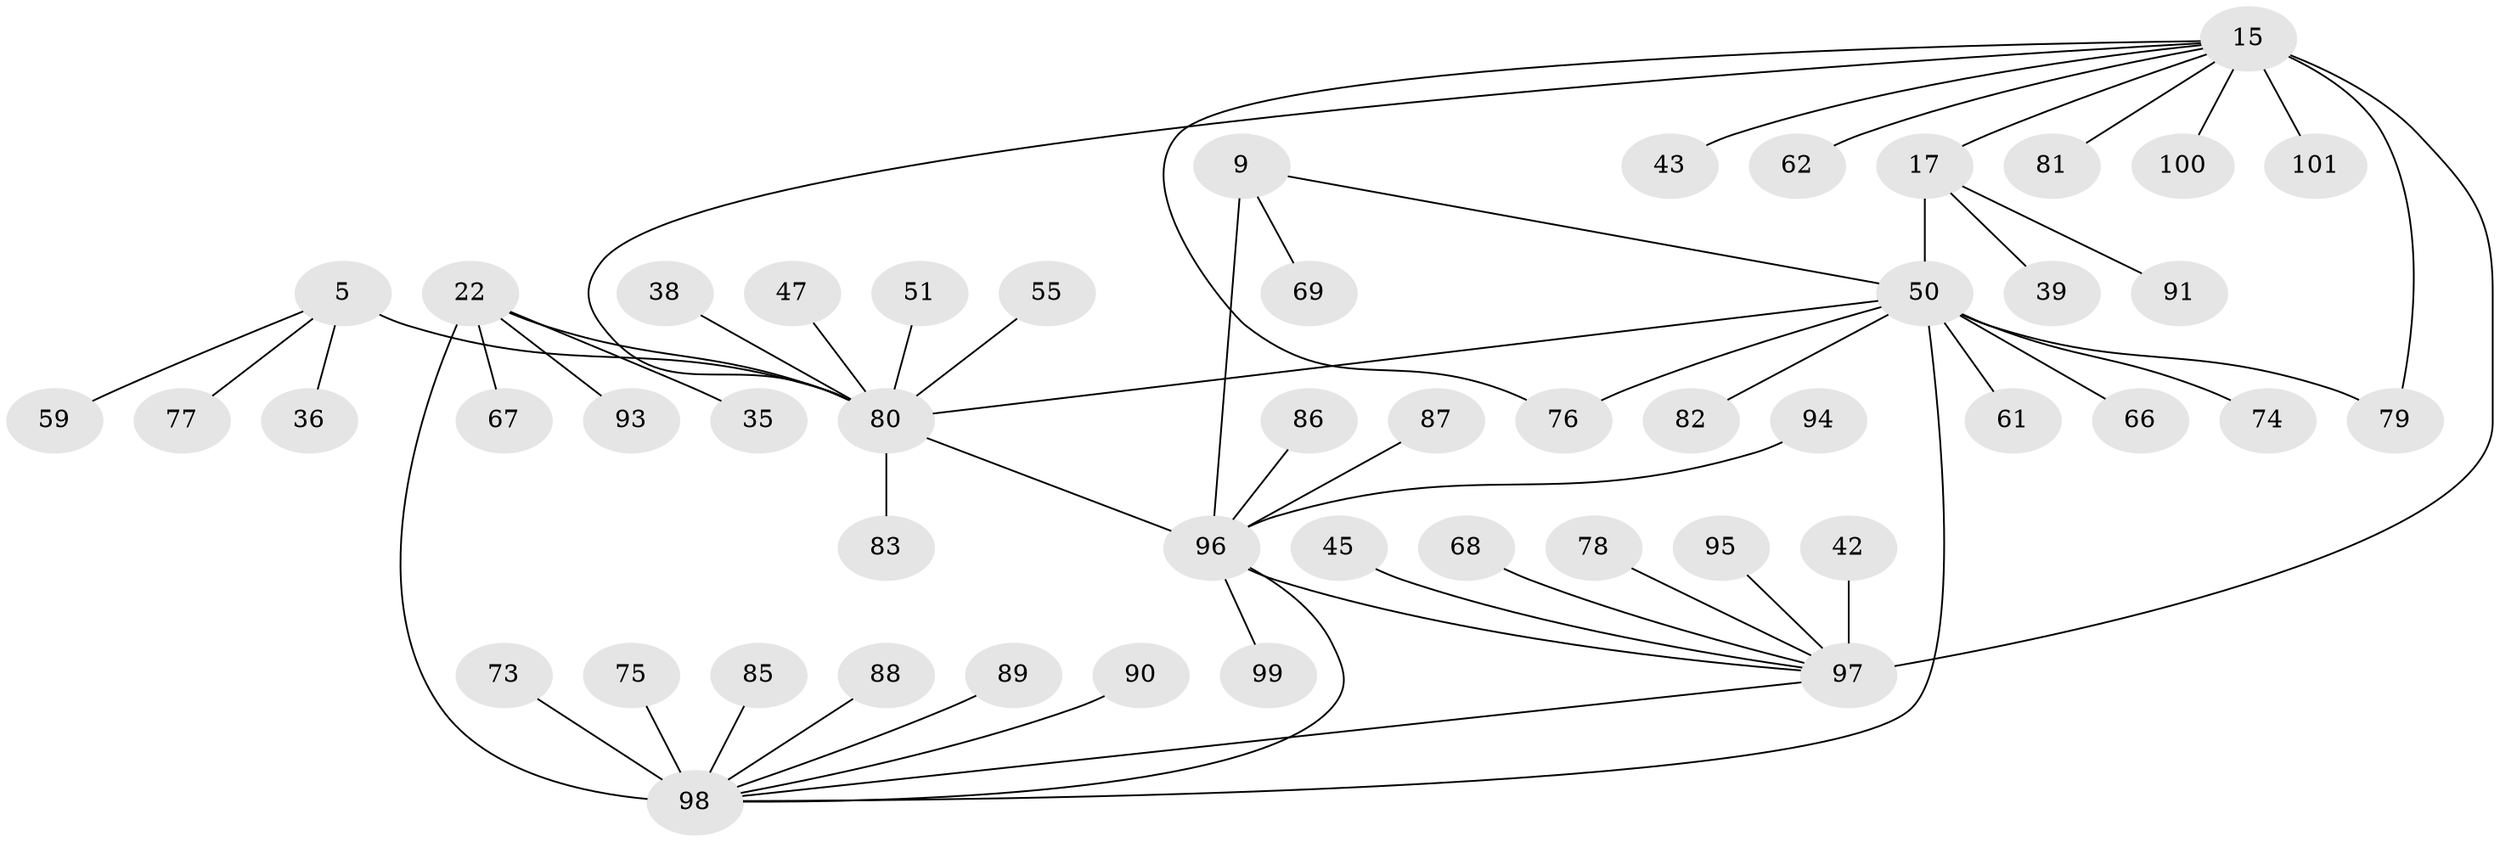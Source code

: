 // original degree distribution, {7: 0.0594059405940594, 8: 0.04950495049504951, 6: 0.0297029702970297, 5: 0.04950495049504951, 13: 0.009900990099009901, 9: 0.0297029702970297, 12: 0.009900990099009901, 10: 0.009900990099009901, 2: 0.09900990099009901, 1: 0.6237623762376238, 3: 0.019801980198019802, 4: 0.009900990099009901}
// Generated by graph-tools (version 1.1) at 2025/54/03/09/25 04:54:49]
// undirected, 50 vertices, 57 edges
graph export_dot {
graph [start="1"]
  node [color=gray90,style=filled];
  5 [super="+4"];
  9 [super="+7"];
  15 [super="+13"];
  17 [super="+16"];
  22 [super="+21"];
  35;
  36;
  38;
  39;
  42 [super="+26"];
  43;
  45;
  47;
  50 [super="+19+20+31"];
  51;
  55;
  59;
  61;
  62;
  66;
  67;
  68;
  69;
  73;
  74;
  75;
  76 [super="+60"];
  77;
  78;
  79;
  80 [super="+54+3+29"];
  81 [super="+72"];
  82;
  83 [super="+32+52+70"];
  85;
  86;
  87;
  88;
  89;
  90 [super="+28+44"];
  91;
  93 [super="+63"];
  94;
  95;
  96 [super="+10+37+8+41+48+53+56+58+64+84"];
  97 [super="+14"];
  98 [super="+65+71"];
  99;
  100 [super="+92"];
  101 [super="+57"];
  5 -- 36;
  5 -- 59;
  5 -- 77;
  5 -- 80 [weight=6];
  9 -- 69;
  9 -- 96 [weight=6];
  9 -- 50;
  15 -- 43;
  15 -- 62;
  15 -- 76;
  15 -- 79;
  15 -- 17;
  15 -- 80 [weight=2];
  15 -- 101;
  15 -- 81;
  15 -- 100;
  15 -- 97 [weight=6];
  17 -- 39;
  17 -- 91;
  17 -- 50 [weight=6];
  22 -- 35;
  22 -- 67;
  22 -- 93;
  22 -- 80;
  22 -- 98 [weight=6];
  38 -- 80;
  42 -- 97;
  45 -- 97;
  47 -- 80;
  50 -- 80;
  50 -- 66;
  50 -- 74;
  50 -- 76;
  50 -- 79;
  50 -- 82;
  50 -- 61;
  50 -- 98 [weight=2];
  51 -- 80;
  55 -- 80;
  68 -- 97;
  73 -- 98;
  75 -- 98;
  78 -- 97;
  80 -- 96;
  80 -- 83;
  85 -- 98;
  86 -- 96;
  87 -- 96;
  88 -- 98;
  89 -- 98;
  90 -- 98;
  94 -- 96;
  95 -- 97;
  96 -- 99;
  96 -- 98;
  96 -- 97;
  97 -- 98;
}
